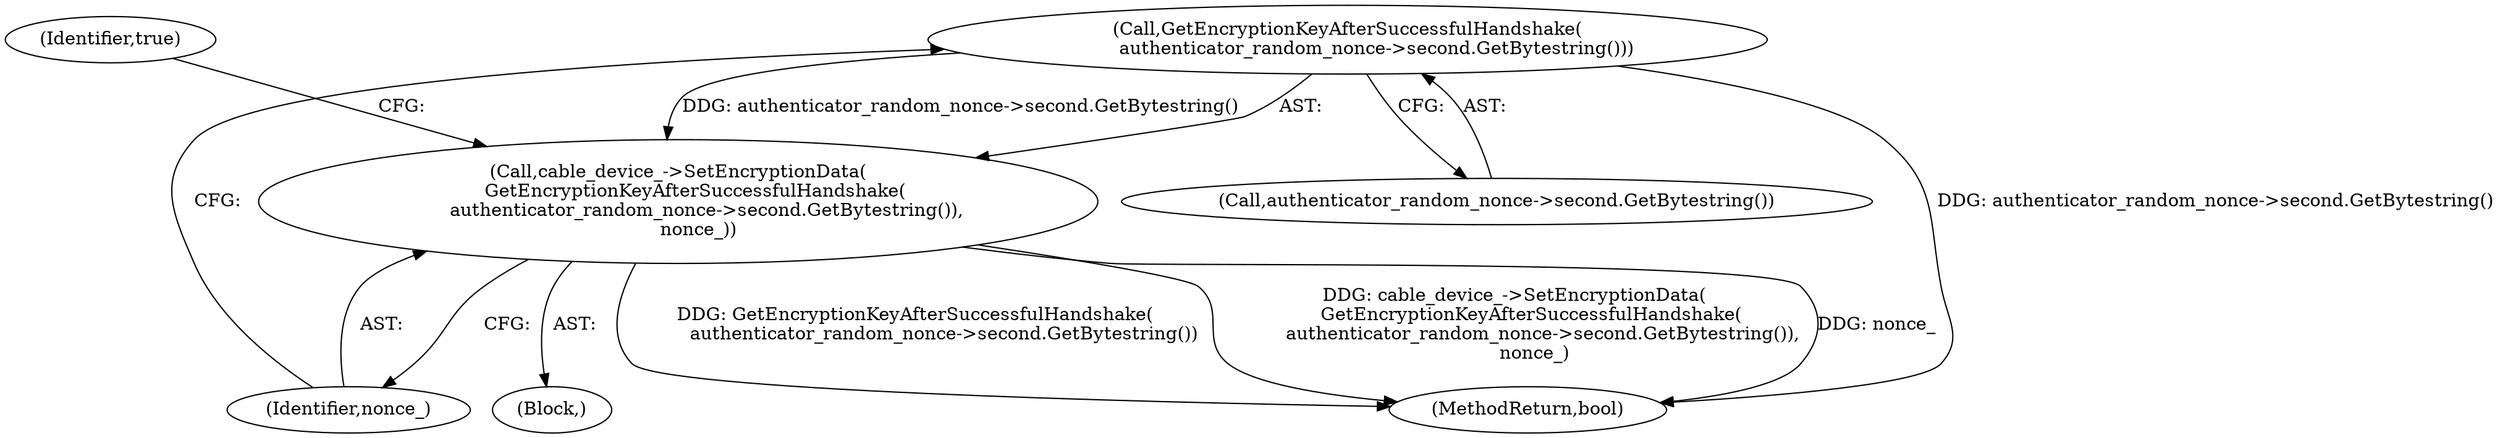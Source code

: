 digraph "0_Chrome_9cfe470d793da6e09b966d435c8fa2ba1625d5fe_0@API" {
"1000194" [label="(Call,GetEncryptionKeyAfterSuccessfulHandshake(\n          authenticator_random_nonce->second.GetBytestring()))"];
"1000193" [label="(Call,cable_device_->SetEncryptionData(\n      GetEncryptionKeyAfterSuccessfulHandshake(\n          authenticator_random_nonce->second.GetBytestring()),\n       nonce_))"];
"1000198" [label="(Identifier,true)"];
"1000102" [label="(Block,)"];
"1000199" [label="(MethodReturn,bool)"];
"1000195" [label="(Call,authenticator_random_nonce->second.GetBytestring())"];
"1000193" [label="(Call,cable_device_->SetEncryptionData(\n      GetEncryptionKeyAfterSuccessfulHandshake(\n          authenticator_random_nonce->second.GetBytestring()),\n       nonce_))"];
"1000194" [label="(Call,GetEncryptionKeyAfterSuccessfulHandshake(\n          authenticator_random_nonce->second.GetBytestring()))"];
"1000196" [label="(Identifier,nonce_)"];
"1000194" -> "1000193"  [label="AST: "];
"1000194" -> "1000195"  [label="CFG: "];
"1000195" -> "1000194"  [label="AST: "];
"1000196" -> "1000194"  [label="CFG: "];
"1000194" -> "1000199"  [label="DDG: authenticator_random_nonce->second.GetBytestring()"];
"1000194" -> "1000193"  [label="DDG: authenticator_random_nonce->second.GetBytestring()"];
"1000193" -> "1000102"  [label="AST: "];
"1000193" -> "1000196"  [label="CFG: "];
"1000196" -> "1000193"  [label="AST: "];
"1000198" -> "1000193"  [label="CFG: "];
"1000193" -> "1000199"  [label="DDG: GetEncryptionKeyAfterSuccessfulHandshake(\n          authenticator_random_nonce->second.GetBytestring())"];
"1000193" -> "1000199"  [label="DDG: cable_device_->SetEncryptionData(\n      GetEncryptionKeyAfterSuccessfulHandshake(\n          authenticator_random_nonce->second.GetBytestring()),\n       nonce_)"];
"1000193" -> "1000199"  [label="DDG: nonce_"];
}
